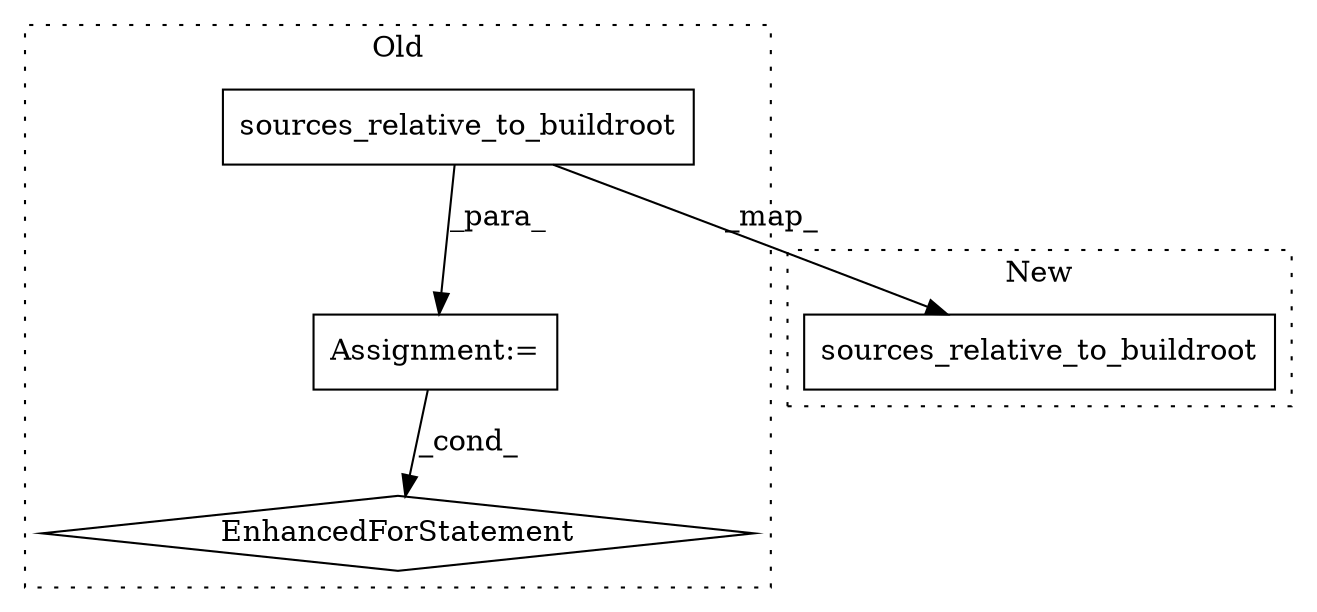digraph G {
subgraph cluster0 {
1 [label="sources_relative_to_buildroot" a="32" s="6360" l="31" shape="box"];
3 [label="EnhancedForStatement" a="70" s="6283,6391" l="57,2" shape="diamond"];
4 [label="Assignment:=" a="7" s="6283,6391" l="57,2" shape="box"];
label = "Old";
style="dotted";
}
subgraph cluster1 {
2 [label="sources_relative_to_buildroot" a="32" s="6221" l="31" shape="box"];
label = "New";
style="dotted";
}
1 -> 2 [label="_map_"];
1 -> 4 [label="_para_"];
4 -> 3 [label="_cond_"];
}